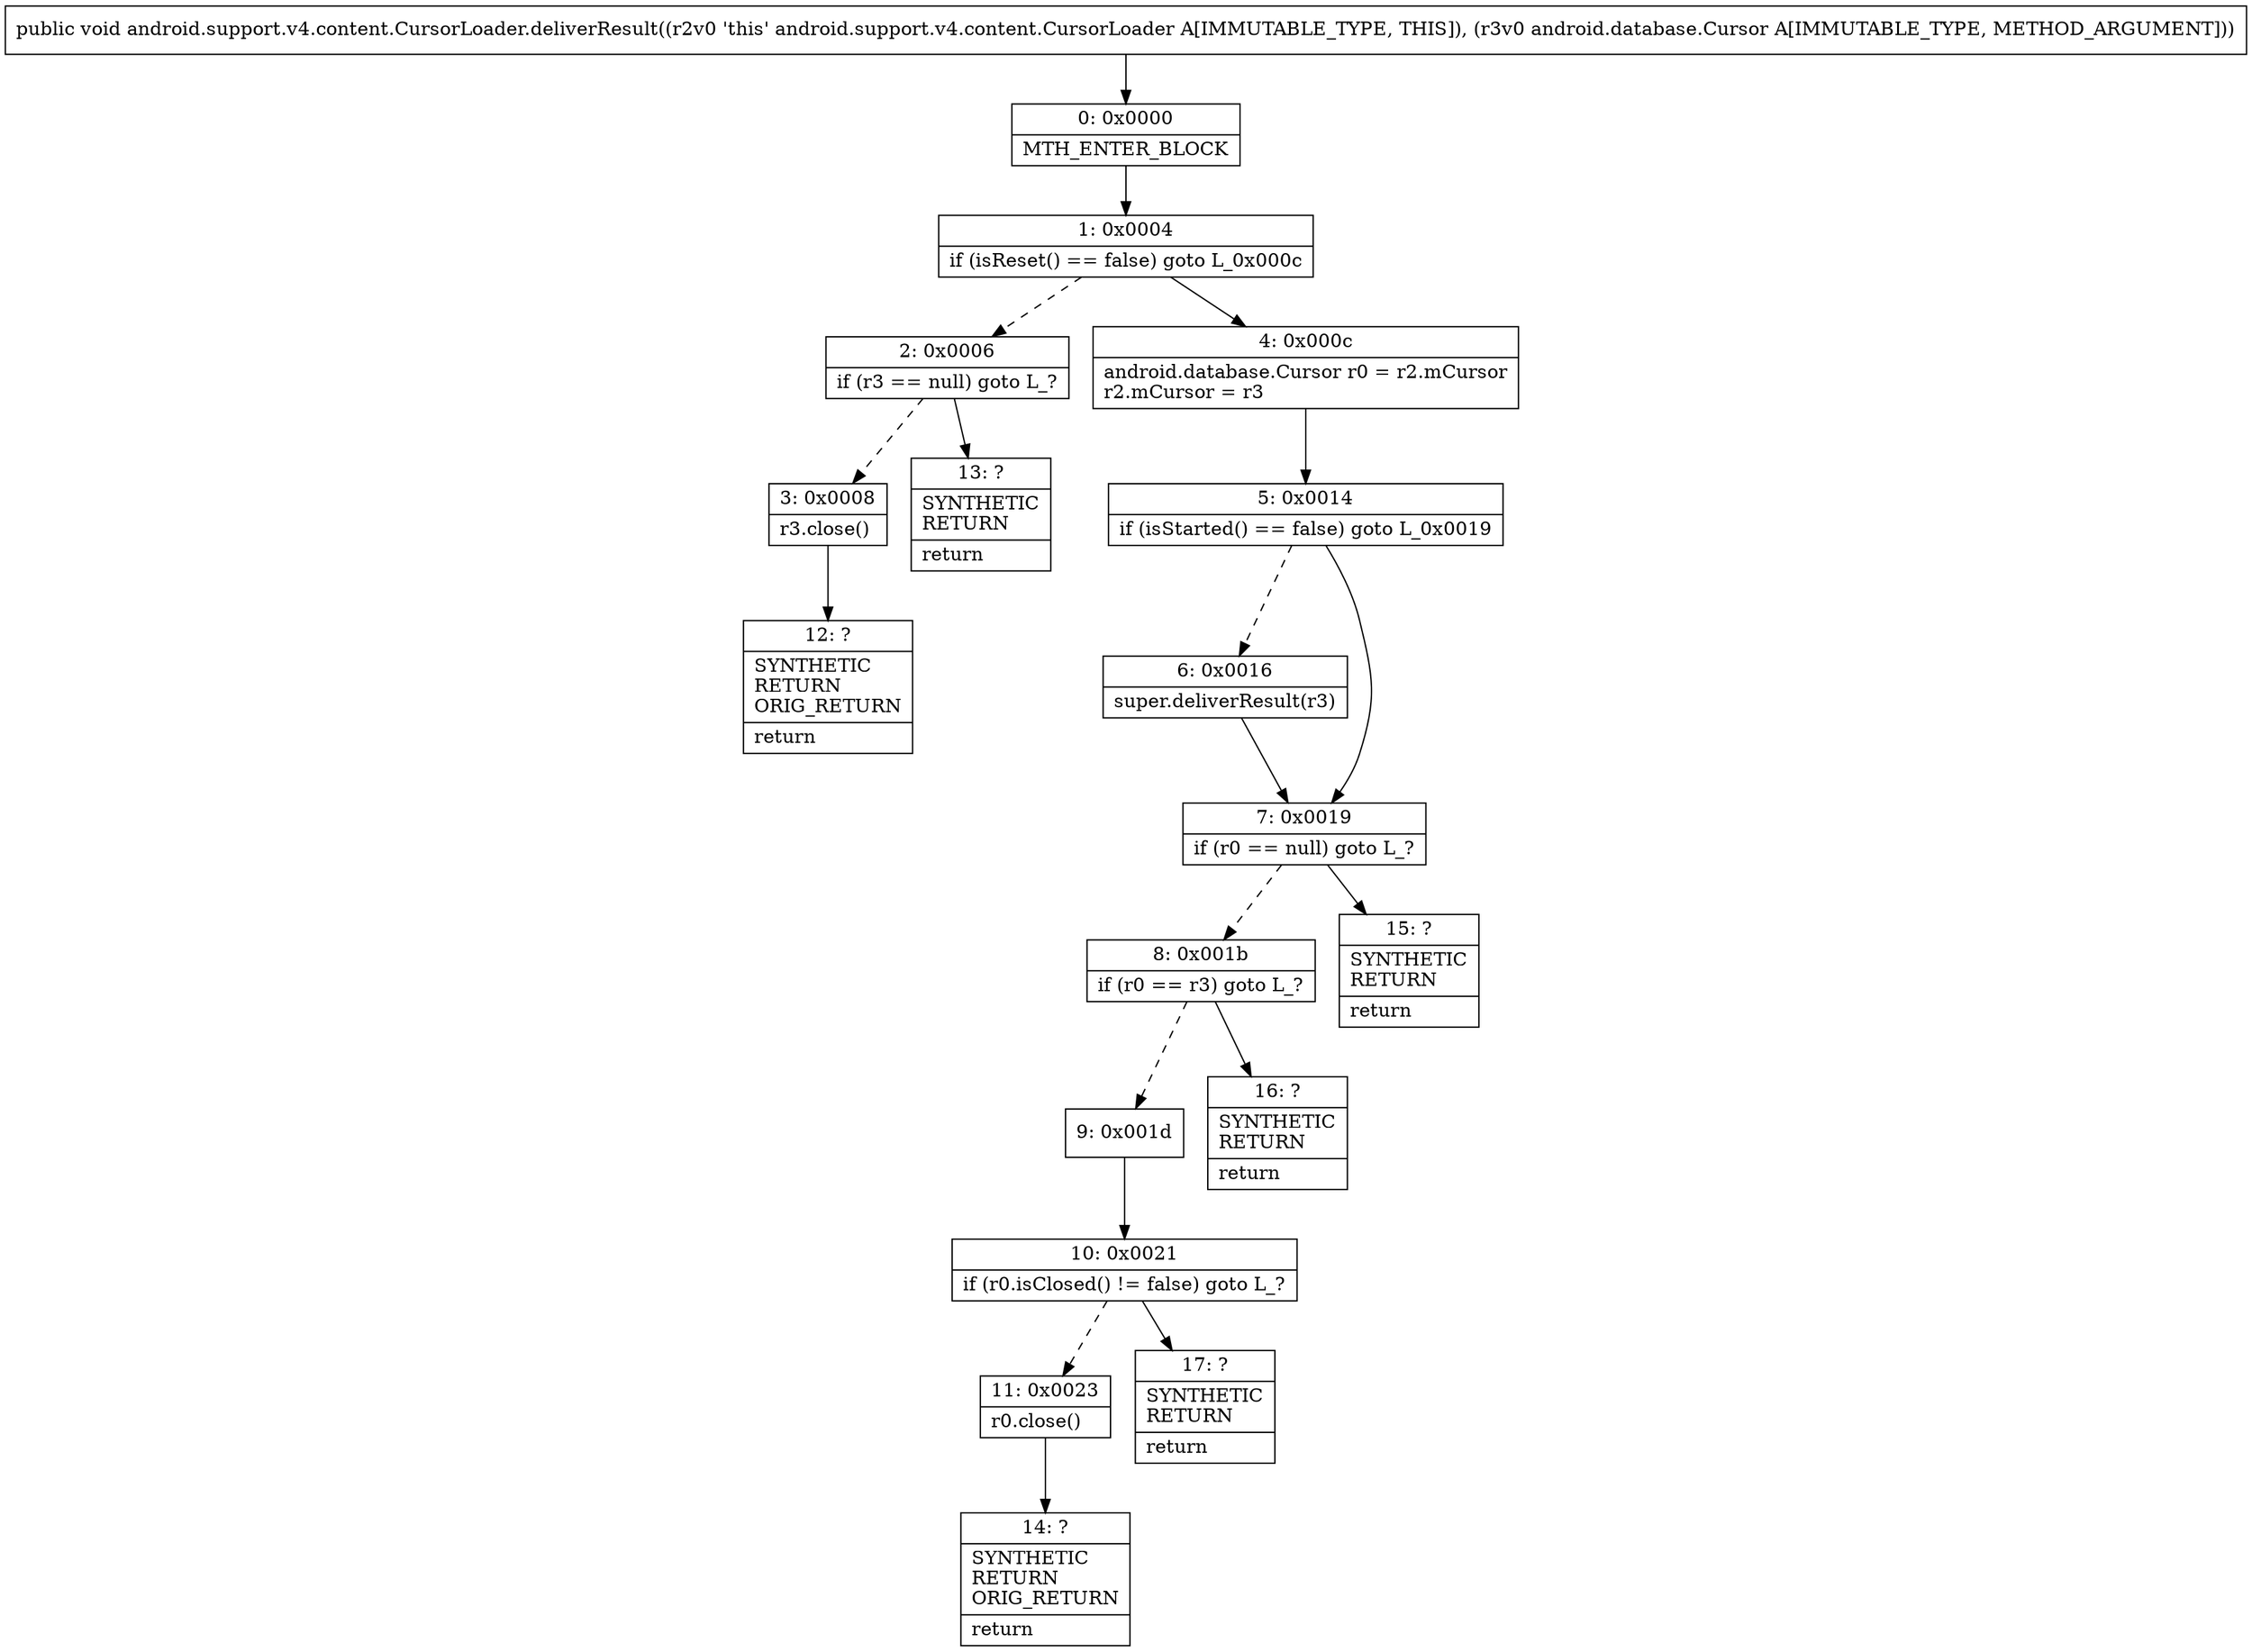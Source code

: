 digraph "CFG forandroid.support.v4.content.CursorLoader.deliverResult(Landroid\/database\/Cursor;)V" {
Node_0 [shape=record,label="{0\:\ 0x0000|MTH_ENTER_BLOCK\l}"];
Node_1 [shape=record,label="{1\:\ 0x0004|if (isReset() == false) goto L_0x000c\l}"];
Node_2 [shape=record,label="{2\:\ 0x0006|if (r3 == null) goto L_?\l}"];
Node_3 [shape=record,label="{3\:\ 0x0008|r3.close()\l}"];
Node_4 [shape=record,label="{4\:\ 0x000c|android.database.Cursor r0 = r2.mCursor\lr2.mCursor = r3\l}"];
Node_5 [shape=record,label="{5\:\ 0x0014|if (isStarted() == false) goto L_0x0019\l}"];
Node_6 [shape=record,label="{6\:\ 0x0016|super.deliverResult(r3)\l}"];
Node_7 [shape=record,label="{7\:\ 0x0019|if (r0 == null) goto L_?\l}"];
Node_8 [shape=record,label="{8\:\ 0x001b|if (r0 == r3) goto L_?\l}"];
Node_9 [shape=record,label="{9\:\ 0x001d}"];
Node_10 [shape=record,label="{10\:\ 0x0021|if (r0.isClosed() != false) goto L_?\l}"];
Node_11 [shape=record,label="{11\:\ 0x0023|r0.close()\l}"];
Node_12 [shape=record,label="{12\:\ ?|SYNTHETIC\lRETURN\lORIG_RETURN\l|return\l}"];
Node_13 [shape=record,label="{13\:\ ?|SYNTHETIC\lRETURN\l|return\l}"];
Node_14 [shape=record,label="{14\:\ ?|SYNTHETIC\lRETURN\lORIG_RETURN\l|return\l}"];
Node_15 [shape=record,label="{15\:\ ?|SYNTHETIC\lRETURN\l|return\l}"];
Node_16 [shape=record,label="{16\:\ ?|SYNTHETIC\lRETURN\l|return\l}"];
Node_17 [shape=record,label="{17\:\ ?|SYNTHETIC\lRETURN\l|return\l}"];
MethodNode[shape=record,label="{public void android.support.v4.content.CursorLoader.deliverResult((r2v0 'this' android.support.v4.content.CursorLoader A[IMMUTABLE_TYPE, THIS]), (r3v0 android.database.Cursor A[IMMUTABLE_TYPE, METHOD_ARGUMENT])) }"];
MethodNode -> Node_0;
Node_0 -> Node_1;
Node_1 -> Node_2[style=dashed];
Node_1 -> Node_4;
Node_2 -> Node_3[style=dashed];
Node_2 -> Node_13;
Node_3 -> Node_12;
Node_4 -> Node_5;
Node_5 -> Node_6[style=dashed];
Node_5 -> Node_7;
Node_6 -> Node_7;
Node_7 -> Node_8[style=dashed];
Node_7 -> Node_15;
Node_8 -> Node_9[style=dashed];
Node_8 -> Node_16;
Node_9 -> Node_10;
Node_10 -> Node_11[style=dashed];
Node_10 -> Node_17;
Node_11 -> Node_14;
}

